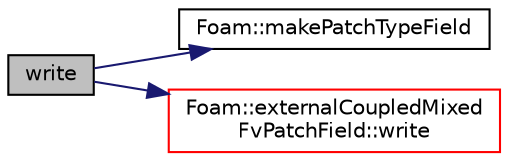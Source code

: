 digraph "write"
{
  bgcolor="transparent";
  edge [fontname="Helvetica",fontsize="10",labelfontname="Helvetica",labelfontsize="10"];
  node [fontname="Helvetica",fontsize="10",shape=record];
  rankdir="LR";
  Node1 [label="write",height=0.2,width=0.4,color="black", fillcolor="grey75", style="filled", fontcolor="black"];
  Node1 -> Node2 [color="midnightblue",fontsize="10",style="solid",fontname="Helvetica"];
  Node2 [label="Foam::makePatchTypeField",height=0.2,width=0.4,color="black",URL="$a10936.html#a44a8c9a8ab08f6bf1f84bf3dab3f82a2"];
  Node1 -> Node3 [color="midnightblue",fontsize="10",style="solid",fontname="Helvetica"];
  Node3 [label="Foam::externalCoupledMixed\lFvPatchField::write",height=0.2,width=0.4,color="red",URL="$a00717.html#a0941061ad5a26be83b4107d05750ace6",tooltip="Write. "];
}
